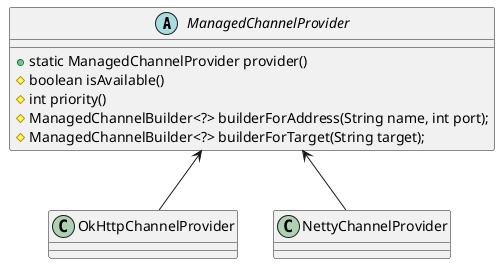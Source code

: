 @startuml

abstract class ManagedChannelProvider {
+ static ManagedChannelProvider provider()
# boolean isAvailable()
# int priority()
# ManagedChannelBuilder<?> builderForAddress(String name, int port);
# ManagedChannelBuilder<?> builderForTarget(String target);
}

class OkHttpChannelProvider {

}

class NettyChannelProvider {

}

ManagedChannelProvider <-- NettyChannelProvider
ManagedChannelProvider <-- OkHttpChannelProvider


@enduml
